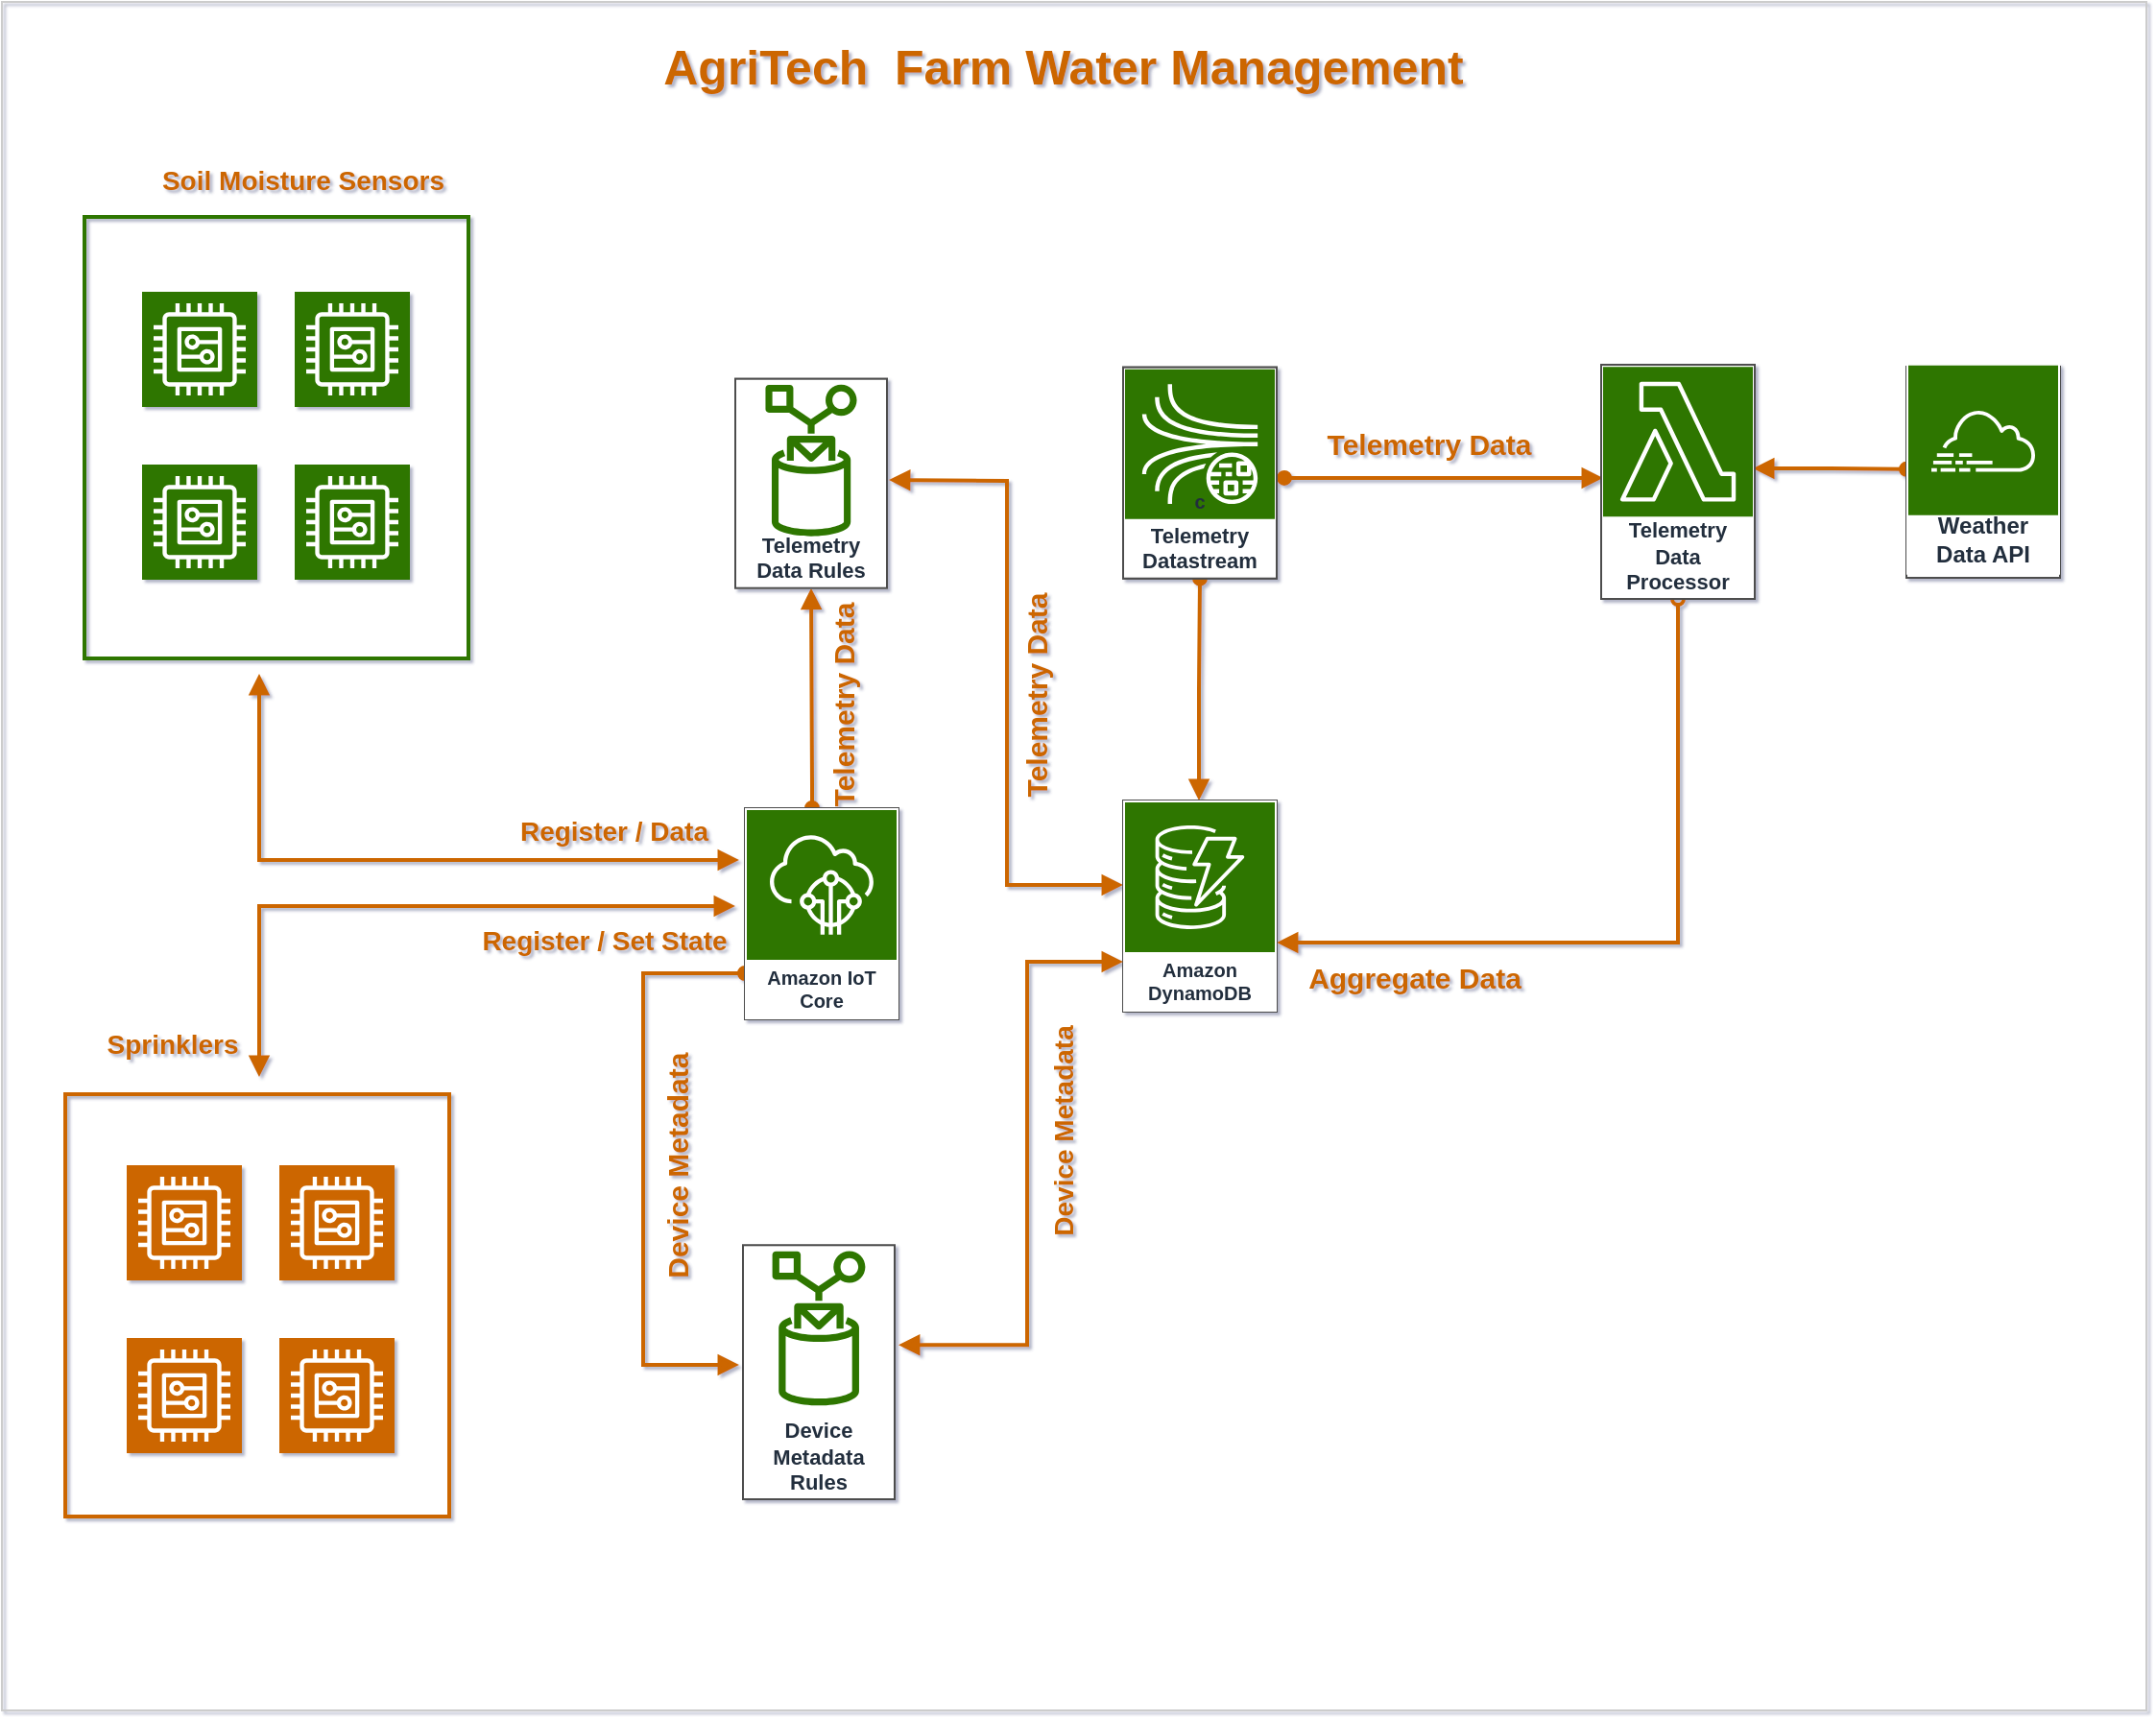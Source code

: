 <mxfile>
    <diagram id="lr-IItDiQEG14OA11sK_" name="Page-1">
        <mxGraphModel dx="1410" dy="996" grid="1" gridSize="10" guides="1" tooltips="1" connect="1" arrows="1" fold="1" page="0" pageScale="1" pageWidth="1100" pageHeight="1700" background="none" math="0" shadow="1">
            <root>
                <mxCell id="0"/>
                <mxCell id="31" value="Untitled Layer" parent="0" visible="0"/>
                <mxCell id="33" value="" style="points=[[0,0,0],[0.25,0,0],[0.5,0,0],[0.75,0,0],[1,0,0],[0,1,0],[0.25,1,0],[0.5,1,0],[0.75,1,0],[1,1,0],[0,0.25,0],[0,0.5,0],[0,0.75,0],[1,0.25,0],[1,0.5,0],[1,0.75,0]];outlineConnect=0;fontColor=#232F3E;gradientColor=#945DF2;gradientDirection=north;fillColor=#5A30B5;strokeColor=#ffffff;dashed=0;verticalLabelPosition=bottom;verticalAlign=top;align=center;html=1;fontSize=12;fontStyle=0;aspect=fixed;shape=mxgraph.aws4.resourceIcon;resIcon=mxgraph.aws4.kinesis_data_streams;rounded=0;" parent="31" vertex="1">
                    <mxGeometry x="1010" y="450" width="78" height="78" as="geometry"/>
                </mxCell>
                <mxCell id="43" value="" style="outlineConnect=0;fontColor=#232F3E;gradientColor=none;fillColor=#3F8624;strokeColor=none;dashed=0;verticalLabelPosition=bottom;verticalAlign=top;align=center;html=1;fontSize=12;fontStyle=0;aspect=fixed;pointerEvents=1;shape=mxgraph.aws4.lambda_function;rounded=0;" parent="31" vertex="1">
                    <mxGeometry x="900" y="612" width="78" height="78" as="geometry"/>
                </mxCell>
                <mxCell id="53" value="Amazon DynamoDB" style="outlineConnect=0;fontColor=#232F3E;gradientColor=none;strokeColor=#ffffff;fillColor=#232F3E;dashed=0;verticalLabelPosition=middle;verticalAlign=bottom;align=center;html=1;whiteSpace=wrap;fontSize=10;fontStyle=1;spacing=3;shape=mxgraph.aws4.productIcon;prIcon=mxgraph.aws4.dynamodb;rounded=0;" parent="31" vertex="1">
                    <mxGeometry x="1120" y="580" width="80" height="110" as="geometry"/>
                </mxCell>
                <mxCell id="62" value="" style="points=[[0,0,0],[0.25,0,0],[0.5,0,0],[0.75,0,0],[1,0,0],[0,1,0],[0.25,1,0],[0.5,1,0],[0.75,1,0],[1,1,0],[0,0.25,0],[0,0.5,0],[0,0.75,0],[1,0.25,0],[1,0.5,0],[1,0.75,0]];outlineConnect=0;fontColor=#232F3E;gradientColor=#4D72F3;gradientDirection=north;fillColor=#3334B9;strokeColor=#ffffff;dashed=0;verticalLabelPosition=bottom;verticalAlign=top;align=center;html=1;fontSize=12;fontStyle=0;aspect=fixed;shape=mxgraph.aws4.resourceIcon;resIcon=mxgraph.aws4.dynamodb;rounded=0;" parent="31" vertex="1">
                    <mxGeometry x="1130" y="460" width="78" height="78" as="geometry"/>
                </mxCell>
                <mxCell id="64" value="" style="points=[[0,0,0],[0.25,0,0],[0.5,0,0],[0.75,0,0],[1,0,0],[0,1,0],[0.25,1,0],[0.5,1,0],[0.75,1,0],[1,1,0],[0,0.25,0],[0,0.5,0],[0,0.75,0],[1,0.25,0],[1,0.5,0],[1,0.75,0]];outlineConnect=0;fontColor=#232F3E;gradientColor=#F78E04;gradientDirection=north;fillColor=#D05C17;strokeColor=#ffffff;dashed=0;verticalLabelPosition=bottom;verticalAlign=top;align=center;html=1;fontSize=12;fontStyle=0;aspect=fixed;shape=mxgraph.aws4.resourceIcon;resIcon=mxgraph.aws4.lambda;rounded=0;" parent="31" vertex="1">
                    <mxGeometry x="910" y="480" width="78" height="78" as="geometry"/>
                </mxCell>
                <mxCell id="65" value="" style="points=[[0,0,0],[0.25,0,0],[0.5,0,0],[0.75,0,0],[1,0,0],[0,1,0],[0.25,1,0],[0.5,1,0],[0.75,1,0],[1,1,0],[0,0.25,0],[0,0.5,0],[0,0.75,0],[1,0.25,0],[1,0.5,0],[1,0.75,0]];outlineConnect=0;fontColor=#232F3E;gradientColor=#60A337;gradientDirection=north;fillColor=#277116;strokeColor=#ffffff;dashed=0;verticalLabelPosition=bottom;verticalAlign=top;align=center;html=1;fontSize=12;fontStyle=0;aspect=fixed;shape=mxgraph.aws4.resourceIcon;resIcon=mxgraph.aws4.iot_core;rounded=0;" parent="31" vertex="1">
                    <mxGeometry x="700" y="469.5" width="78" height="78" as="geometry"/>
                </mxCell>
                <mxCell id="66" value="Amazon IoT Core" style="outlineConnect=0;fontColor=#232F3E;gradientColor=none;strokeColor=#ffffff;fillColor=#232F3E;dashed=0;verticalLabelPosition=middle;verticalAlign=bottom;align=center;html=1;whiteSpace=wrap;fontSize=10;fontStyle=1;spacing=3;shape=mxgraph.aws4.productIcon;prIcon=mxgraph.aws4.iot_core;rounded=0;" parent="31" vertex="1">
                    <mxGeometry x="1020" y="580" width="80" height="110" as="geometry"/>
                </mxCell>
                <mxCell id="68" value="" style="outlineConnect=0;dashed=0;verticalLabelPosition=bottom;verticalAlign=top;align=center;html=1;shape=mxgraph.aws3.mqtt_protocol;fillColor=#5294CF;gradientColor=none;rounded=0;" parent="31" vertex="1">
                    <mxGeometry x="806.5" y="486" width="63" height="66" as="geometry"/>
                </mxCell>
                <mxCell id="69" value="" style="outlineConnect=0;dashed=0;verticalLabelPosition=bottom;verticalAlign=top;align=center;html=1;shape=mxgraph.aws3.generic;fillColor=#5294CF;gradientColor=none;rounded=0;" parent="31" vertex="1">
                    <mxGeometry x="599.5" y="468" width="79.5" height="79.5" as="geometry"/>
                </mxCell>
                <mxCell id="70" value="" style="outlineConnect=0;dashed=0;verticalLabelPosition=bottom;verticalAlign=top;align=center;html=1;shape=mxgraph.aws3.topic;fillColor=#5294CF;gradientColor=none;rounded=0;" parent="31" vertex="1">
                    <mxGeometry x="826" y="618" width="49.5" height="66" as="geometry"/>
                </mxCell>
                <mxCell id="71" value="" style="outlineConnect=0;dashed=0;verticalLabelPosition=bottom;verticalAlign=top;align=center;html=1;shape=mxgraph.aws3.monitoring;fillColor=#759C3E;gradientColor=none;rounded=0;" parent="31" vertex="1">
                    <mxGeometry x="599.5" y="601.25" width="81" height="67.5" as="geometry"/>
                </mxCell>
                <mxCell id="82" value="Generic" style="outlineConnect=0;fontColor=#232F3E;gradientColor=none;strokeColor=#232F3E;fillColor=#ffffff;dashed=0;verticalLabelPosition=bottom;verticalAlign=top;align=center;html=1;fontSize=12;fontStyle=0;aspect=fixed;shape=mxgraph.aws4.resourceIcon;resIcon=mxgraph.aws4.generic;rounded=0;" parent="31" vertex="1">
                    <mxGeometry x="709" y="618" width="60" height="60" as="geometry"/>
                </mxCell>
                <mxCell id="280" value="" style="edgeStyle=orthogonalEdgeStyle;html=1;endArrow=block;elbow=vertical;startArrow=block;startFill=1;endFill=1;strokeColor=#CC6600;rounded=0;strokeWidth=2;" parent="31" edge="1">
                    <mxGeometry width="100" relative="1" as="geometry">
                        <mxPoint x="150" y="-140" as="sourcePoint"/>
                        <mxPoint x="340" y="-111" as="targetPoint"/>
                        <Array as="points">
                            <mxPoint x="150" y="-111"/>
                        </Array>
                    </mxGeometry>
                </mxCell>
                <mxCell id="281" value="Text" style="edgeLabel;html=1;align=center;verticalAlign=middle;resizable=0;points=[];fontColor=none;noLabel=1;rounded=0;" parent="280" vertex="1" connectable="0">
                    <mxGeometry x="0.257" y="-3" relative="1" as="geometry">
                        <mxPoint as="offset"/>
                    </mxGeometry>
                </mxCell>
                <mxCell id="282" value="" style="edgeStyle=orthogonalEdgeStyle;html=1;endArrow=block;elbow=vertical;startArrow=block;startFill=1;endFill=1;strokeColor=#CC6600;rounded=0;fontColor=#009900;entryX=1;entryY=0.5;entryDx=0;entryDy=0;entryPerimeter=0;exitX=1.014;exitY=0.56;exitDx=0;exitDy=0;exitPerimeter=0;strokeWidth=2;" parent="31" edge="1">
                    <mxGeometry width="100" relative="1" as="geometry">
                        <mxPoint x="417.98" y="-311.021" as="sourcePoint"/>
                        <mxPoint x="540" y="-311" as="targetPoint"/>
                    </mxGeometry>
                </mxCell>
                <mxCell id="283" value="" style="edgeStyle=orthogonalEdgeStyle;html=1;endArrow=block;elbow=vertical;startArrow=oval;startFill=1;endFill=1;strokeColor=#CC6600;rounded=0;fontColor=#009900;entryX=0.457;entryY=1.016;entryDx=0;entryDy=0;entryPerimeter=0;exitX=0.5;exitY=0;exitDx=0;exitDy=0;exitPerimeter=0;strokeWidth=2;" parent="31" edge="1">
                    <mxGeometry width="100" relative="1" as="geometry">
                        <mxPoint x="379" y="-142" as="sourcePoint"/>
                        <mxPoint x="378.99" y="-257.98" as="targetPoint"/>
                    </mxGeometry>
                </mxCell>
                <object label="Amazon DynamoDB" id="284">
                    <mxCell style="outlineConnect=0;fontColor=#232F3E;gradientColor=none;strokeColor=#ffffff;fillColor=#2D7600;dashed=0;verticalLabelPosition=middle;verticalAlign=bottom;align=center;html=1;whiteSpace=wrap;fontSize=10;fontStyle=1;spacing=3;shape=mxgraph.aws4.productIcon;prIcon=mxgraph.aws4.dynamodb;rounded=0;" parent="31" vertex="1">
                        <mxGeometry x="540" y="-145" width="80" height="110" as="geometry"/>
                    </mxCell>
                </object>
                <mxCell id="285" value="Amazon IoT Core" style="sketch=0;outlineConnect=0;fontColor=#232F3E;gradientColor=none;strokeColor=#ffffff;fillColor=#2D7600;dashed=0;verticalLabelPosition=middle;verticalAlign=bottom;align=center;html=1;whiteSpace=wrap;fontSize=10;fontStyle=1;spacing=3;shape=mxgraph.aws4.productIcon;prIcon=mxgraph.aws4.iot_core;" parent="31" vertex="1">
                    <mxGeometry x="343" y="-141" width="80" height="110" as="geometry"/>
                </mxCell>
                <mxCell id="286" value="" style="group;strokeColor=#2D7600;fillColor=default;" parent="31" vertex="1" connectable="0">
                    <mxGeometry x="340" y="-370" width="80" height="110" as="geometry"/>
                </mxCell>
                <mxCell id="287" value="Rules" style="whiteSpace=wrap;html=1;labelBackgroundColor=none;labelBorderColor=none;fontSize=11;fontColor=#232F3E;strokeColor=#FFFFFF;fillColor=#FFFFFF;fontStyle=1;verticalAlign=bottom;" parent="286" vertex="1">
                    <mxGeometry width="80" height="110" as="geometry"/>
                </mxCell>
                <mxCell id="288" value="" style="sketch=0;outlineConnect=0;fontColor=#232F3E;gradientColor=none;fillColor=#2D7600;strokeColor=#FFFFFF;dashed=0;verticalLabelPosition=bottom;verticalAlign=bottom;align=center;html=1;fontSize=12;fontStyle=1;pointerEvents=1;shape=mxgraph.aws4.rule;shadow=0;labelBackgroundColor=default;" parent="286" vertex="1">
                    <mxGeometry y="1" width="80" height="80" as="geometry"/>
                </mxCell>
                <mxCell id="289" value="" style="edgeStyle=orthogonalEdgeStyle;html=1;endArrow=oval;elbow=vertical;startArrow=block;startFill=1;endFill=1;strokeColor=#CC6600;rounded=0;fontColor=#009900;entryX=0.457;entryY=1.016;entryDx=0;entryDy=0;entryPerimeter=0;strokeWidth=2;exitX=0.494;exitY=0;exitDx=0;exitDy=0;exitPerimeter=0;" parent="31" source="284" edge="1">
                    <mxGeometry width="100" relative="1" as="geometry">
                        <mxPoint x="580" y="-160" as="sourcePoint"/>
                        <mxPoint x="579.5" y="-260.0" as="targetPoint"/>
                        <Array as="points"/>
                    </mxGeometry>
                </mxCell>
                <mxCell id="290" value="" style="group" parent="31" vertex="1" connectable="0">
                    <mxGeometry x="540" y="-368.65" width="80" height="110" as="geometry"/>
                </mxCell>
                <mxCell id="291" value="Kinesis" style="whiteSpace=wrap;html=1;labelBackgroundColor=none;labelBorderColor=none;fontSize=11;fontColor=#232F3E;strokeColor=#FFFFFF;fillColor=#FFFFFF;fontStyle=1;verticalAlign=bottom;" parent="290" vertex="1">
                    <mxGeometry width="80" height="110" as="geometry"/>
                </mxCell>
                <mxCell id="292" value="c" style="points=[[0,0,0],[0.25,0,0],[0.5,0,0],[0.75,0,0],[1,0,0],[0,1,0],[0.25,1,0],[0.5,1,0],[0.75,1,0],[1,1,0],[0,0.25,0],[0,0.5,0],[0,0.75,0],[1,0.25,0],[1,0.5,0],[1,0.75,0]];outlineConnect=0;fontColor=#232F3E;gradientDirection=north;fillColor=#2D7600;strokeColor=#FFFFFF;dashed=0;verticalLabelPosition=middle;verticalAlign=bottom;align=center;html=1;fontSize=10;fontStyle=1;aspect=fixed;shape=mxgraph.aws4.resourceIcon;resIcon=mxgraph.aws4.kinesis_data_streams;rounded=0;rotation=0;backgroundOutline=0;whiteSpace=wrap;labelBackgroundColor=none;labelBorderColor=none;labelPosition=center;" parent="290" vertex="1">
                    <mxGeometry x="1" y="1" width="78" height="78" as="geometry"/>
                </mxCell>
                <mxCell id="293" value="" style="edgeStyle=orthogonalEdgeStyle;html=1;endArrow=block;elbow=vertical;startArrow=oval;startFill=1;endFill=1;strokeColor=#CC6600;rounded=0;fontColor=#009900;exitX=1.014;exitY=0.56;exitDx=0;exitDy=0;exitPerimeter=0;strokeWidth=2;" parent="31" edge="1">
                    <mxGeometry width="100" relative="1" as="geometry">
                        <mxPoint x="623.98" y="-316.021" as="sourcePoint"/>
                        <mxPoint x="750" y="-316" as="targetPoint"/>
                    </mxGeometry>
                </mxCell>
                <mxCell id="294" style="edgeStyle=none;html=1;fontColor=#FFFFFF;" parent="31" source="303" edge="1">
                    <mxGeometry relative="1" as="geometry">
                        <mxPoint x="750" y="-314.65" as="targetPoint"/>
                        <Array as="points">
                            <mxPoint x="750" y="-315"/>
                        </Array>
                    </mxGeometry>
                </mxCell>
                <mxCell id="295" value="Text" style="text;html=1;resizable=0;autosize=1;align=center;verticalAlign=middle;points=[];fillColor=none;strokeColor=none;rounded=0;fontColor=#FFFFFF;" parent="31" vertex="1">
                    <mxGeometry x="560" y="-90" width="40" height="20" as="geometry"/>
                </mxCell>
                <mxCell id="296" value="Text" style="text;html=1;resizable=0;autosize=1;align=center;verticalAlign=middle;points=[];fillColor=none;strokeColor=none;rounded=0;fontColor=#FFFFFF;" parent="31" vertex="1">
                    <mxGeometry x="560" y="-90" width="40" height="20" as="geometry"/>
                </mxCell>
                <mxCell id="297" value="Telemetry Data" style="rounded=0;whiteSpace=wrap;html=1;fontColor=#FFFFFF;strokeColor=none;fillColor=none;fontStyle=1;fontSize=14;" parent="31" vertex="1">
                    <mxGeometry x="580" y="-220" width="120" height="30" as="geometry"/>
                </mxCell>
                <mxCell id="298" value="" style="endArrow=classic;startArrow=classic;html=1;fontSize=14;fontColor=#FFFFFF;" parent="31" edge="1">
                    <mxGeometry width="50" height="50" relative="1" as="geometry">
                        <mxPoint x="550" y="-50" as="sourcePoint"/>
                        <mxPoint x="600" y="-100" as="targetPoint"/>
                    </mxGeometry>
                </mxCell>
                <mxCell id="299" value="" style="endArrow=classic;startArrow=classic;html=1;fontSize=14;fontColor=#FFFFFF;" parent="31" edge="1">
                    <mxGeometry width="50" height="50" relative="1" as="geometry">
                        <mxPoint x="550" y="-50" as="sourcePoint"/>
                        <mxPoint x="600" y="-100" as="targetPoint"/>
                    </mxGeometry>
                </mxCell>
                <mxCell id="300" value="" style="endArrow=classic;startArrow=classic;html=1;fontSize=14;fontColor=#FFFFFF;" parent="31" edge="1">
                    <mxGeometry width="50" height="50" relative="1" as="geometry">
                        <mxPoint x="550" y="-50" as="sourcePoint"/>
                        <mxPoint x="600" y="-100" as="targetPoint"/>
                    </mxGeometry>
                </mxCell>
                <mxCell id="301" value="" style="edgeStyle=orthogonalEdgeStyle;html=1;endArrow=oval;elbow=vertical;startArrow=block;startFill=1;endFill=0;strokeColor=#CC6600;rounded=0;fontColor=#009900;strokeWidth=2;" parent="31" source="284" edge="1">
                    <mxGeometry width="100" relative="1" as="geometry">
                        <mxPoint x="589.52" y="-135" as="sourcePoint"/>
                        <mxPoint x="790" y="-260" as="targetPoint"/>
                        <Array as="points"/>
                    </mxGeometry>
                </mxCell>
                <mxCell id="302" value="" style="group" parent="31" vertex="1" connectable="0">
                    <mxGeometry x="746" y="-369.65" width="80" height="110" as="geometry"/>
                </mxCell>
                <mxCell id="303" value="Lambda&amp;nbsp;&lt;br&gt;" style="whiteSpace=wrap;html=1;labelBackgroundColor=none;labelBorderColor=none;fontSize=11;fontColor=#232F3E;strokeColor=#FFFFFF;fillColor=#FFFFFF;fontStyle=1;verticalAlign=bottom;" parent="302" vertex="1">
                    <mxGeometry width="80" height="110" as="geometry"/>
                </mxCell>
                <mxCell id="304" value="" style="sketch=0;points=[[0,0,0],[0.25,0,0],[0.5,0,0],[0.75,0,0],[1,0,0],[0,1,0],[0.25,1,0],[0.5,1,0],[0.75,1,0],[1,1,0],[0,0.25,0],[0,0.5,0],[0,0.75,0],[1,0.25,0],[1,0.5,0],[1,0.75,0]];outlineConnect=0;fontColor=#FFFFFF;gradientDirection=north;fillColor=#2D7600;strokeColor=default;dashed=0;verticalLabelPosition=bottom;verticalAlign=bottom;align=center;fontSize=12;fontStyle=0;aspect=fixed;shape=mxgraph.aws4.resourceIcon;resIcon=mxgraph.aws4.lambda;" parent="302" vertex="1">
                    <mxGeometry x="1" y="0.65" width="78" height="78" as="geometry"/>
                </mxCell>
                <mxCell id="1" parent="0"/>
                <mxCell id="83" value="Untitled Layer" parent="0" visible="0"/>
                <mxCell id="17" value="IoT-group" parent="0" visible="0"/>
                <mxCell id="345" value="Background color" parent="0"/>
                <mxCell id="381" value="" style="whiteSpace=wrap;html=1;shadow=0;fillColor=none;strokeColor=#CCCCCC;fontColor=#333333;" parent="345" vertex="1">
                    <mxGeometry x="-54" y="-80" width="1117" height="890" as="geometry"/>
                </mxCell>
                <object label="sensor-group" id="85">
                    <mxCell parent="0"/>
                </object>
                <mxCell id="102" value="" style="rounded=0;arcSize=10;strokeColor=#2D7600;fillColor=none;gradientColor=none;strokeWidth=2;fontColor=none;noLabel=1;" parent="85" vertex="1">
                    <mxGeometry x="-11" y="32" width="200" height="230" as="geometry"/>
                </mxCell>
                <mxCell id="97" value="sensors" parent="0"/>
                <mxCell id="103" value="Generic" style="outlineConnect=0;strokeColor=#FFFFFF;fillColor=#2D7600;dashed=0;verticalLabelPosition=bottom;verticalAlign=top;align=center;html=1;fontSize=12;fontStyle=0;aspect=fixed;shape=mxgraph.aws4.resourceIcon;resIcon=mxgraph.aws4.generic;rounded=0;fontColor=none;noLabel=1;" parent="97" vertex="1">
                    <mxGeometry x="19" y="71" width="60" height="60" as="geometry"/>
                </mxCell>
                <mxCell id="104" value="Generic" style="outlineConnect=0;strokeColor=#FFFFFF;fillColor=#2D7600;dashed=0;verticalLabelPosition=bottom;verticalAlign=top;align=center;html=1;fontSize=12;fontStyle=0;aspect=fixed;shape=mxgraph.aws4.resourceIcon;resIcon=mxgraph.aws4.generic;rounded=0;fontColor=none;noLabel=1;" parent="97" vertex="1">
                    <mxGeometry x="19" y="161" width="60" height="60" as="geometry"/>
                </mxCell>
                <mxCell id="105" value="Generic" style="outlineConnect=0;strokeColor=#FFFFFF;fillColor=#2D7600;dashed=0;verticalLabelPosition=bottom;verticalAlign=top;align=center;html=1;fontSize=12;fontStyle=0;aspect=fixed;shape=mxgraph.aws4.resourceIcon;resIcon=mxgraph.aws4.generic;rounded=0;fontColor=none;noLabel=1;" parent="97" vertex="1">
                    <mxGeometry x="98.5" y="71" width="60" height="60" as="geometry"/>
                </mxCell>
                <mxCell id="106" value="Generic" style="outlineConnect=0;strokeColor=#FFFFFF;fillColor=#2D7600;dashed=0;verticalLabelPosition=bottom;verticalAlign=top;align=center;html=1;fontSize=12;fontStyle=0;aspect=fixed;shape=mxgraph.aws4.resourceIcon;resIcon=mxgraph.aws4.generic;rounded=0;fontColor=none;noLabel=1;" parent="97" vertex="1">
                    <mxGeometry x="98.5" y="161" width="60" height="60" as="geometry"/>
                </mxCell>
                <mxCell id="108" value="actuators-group" parent="0"/>
                <mxCell id="180" value="Generic group" style="fillColor=none;strokeColor=#CC6600;verticalAlign=middle;fontStyle=0;fontColor=none;rounded=0;strokeWidth=2;noLabel=1;" parent="108" vertex="1">
                    <mxGeometry x="-21" y="489" width="200" height="220" as="geometry"/>
                </mxCell>
                <mxCell id="320" value="Sprinklers" style="rounded=0;whiteSpace=wrap;html=1;fontColor=#CC6600;strokeColor=none;fillColor=none;fontStyle=1;fontSize=14;" parent="108" vertex="1">
                    <mxGeometry x="-25" y="448" width="120" height="30" as="geometry"/>
                </mxCell>
                <object label="actuators" id="119">
                    <mxCell parent="0"/>
                </object>
                <mxCell id="439" value="Generic" style="outlineConnect=0;strokeColor=#FFFFFF;fillColor=#CC6600;dashed=0;verticalLabelPosition=bottom;verticalAlign=top;align=center;html=1;fontSize=12;fontStyle=0;aspect=fixed;shape=mxgraph.aws4.resourceIcon;resIcon=mxgraph.aws4.generic;rounded=0;fontColor=none;noLabel=1;" parent="119" vertex="1">
                    <mxGeometry x="11" y="526" width="60" height="60" as="geometry"/>
                </mxCell>
                <mxCell id="440" value="Generic" style="outlineConnect=0;strokeColor=#FFFFFF;fillColor=#CC6600;dashed=0;verticalLabelPosition=bottom;verticalAlign=top;align=center;html=1;fontSize=12;fontStyle=0;aspect=fixed;shape=mxgraph.aws4.resourceIcon;resIcon=mxgraph.aws4.generic;rounded=0;fontColor=none;noLabel=1;" parent="119" vertex="1">
                    <mxGeometry x="11" y="616" width="60" height="60" as="geometry"/>
                </mxCell>
                <mxCell id="441" value="Generic" style="outlineConnect=0;strokeColor=#FFFFFF;fillColor=#CC6600;dashed=0;verticalLabelPosition=bottom;verticalAlign=top;align=center;html=1;fontSize=12;fontStyle=0;aspect=fixed;shape=mxgraph.aws4.resourceIcon;resIcon=mxgraph.aws4.generic;rounded=0;fontColor=none;noLabel=1;" parent="119" vertex="1">
                    <mxGeometry x="90.5" y="526" width="60" height="60" as="geometry"/>
                </mxCell>
                <mxCell id="442" value="Generic" style="outlineConnect=0;strokeColor=#FFFFFF;fillColor=#CC6600;dashed=0;verticalLabelPosition=bottom;verticalAlign=top;align=center;html=1;fontSize=12;fontStyle=0;aspect=fixed;shape=mxgraph.aws4.resourceIcon;resIcon=mxgraph.aws4.generic;rounded=0;fontColor=none;noLabel=1;" parent="119" vertex="1">
                    <mxGeometry x="90.5" y="616" width="60" height="60" as="geometry"/>
                </mxCell>
                <mxCell id="163" value="IoTCore" parent="0"/>
                <mxCell id="418" value="" style="edgeStyle=orthogonalEdgeStyle;html=1;endArrow=oval;elbow=vertical;startArrow=block;startFill=1;endFill=1;strokeColor=#CC6600;rounded=0;fontColor=#009900;strokeWidth=2;" parent="163" target="202" edge="1">
                    <mxGeometry width="100" relative="1" as="geometry">
                        <mxPoint x="330" y="630" as="sourcePoint"/>
                        <mxPoint x="320" y="426" as="targetPoint"/>
                        <Array as="points">
                            <mxPoint x="280" y="630"/>
                            <mxPoint x="280" y="426"/>
                        </Array>
                    </mxGeometry>
                </mxCell>
                <mxCell id="408" value="" style="edgeStyle=orthogonalEdgeStyle;html=1;endArrow=oval;elbow=vertical;startArrow=block;startFill=1;endFill=1;strokeColor=#CC6600;rounded=0;fontColor=#009900;strokeWidth=2;exitX=0.988;exitY=0.443;exitDx=0;exitDy=0;exitPerimeter=0;" parent="163" source="324" target="407" edge="1">
                    <mxGeometry width="100" relative="1" as="geometry">
                        <mxPoint x="900" y="196.35" as="sourcePoint"/>
                        <mxPoint x="900" y="116.35" as="targetPoint"/>
                        <Array as="points"/>
                    </mxGeometry>
                </mxCell>
                <mxCell id="185" value="" style="edgeStyle=orthogonalEdgeStyle;html=1;endArrow=block;elbow=vertical;startArrow=block;startFill=1;endFill=1;strokeColor=#CC6600;rounded=0;strokeWidth=2;" parent="163" edge="1">
                    <mxGeometry width="100" relative="1" as="geometry">
                        <mxPoint x="80" y="270" as="sourcePoint"/>
                        <mxPoint x="330" y="367" as="targetPoint"/>
                        <Array as="points">
                            <mxPoint x="80" y="367"/>
                        </Array>
                    </mxGeometry>
                </mxCell>
                <mxCell id="186" value="Text" style="edgeLabel;html=1;align=center;verticalAlign=middle;resizable=0;points=[];fontColor=none;noLabel=1;rounded=0;" parent="185" vertex="1" connectable="0">
                    <mxGeometry x="0.257" y="-3" relative="1" as="geometry">
                        <mxPoint y="11" as="offset"/>
                    </mxGeometry>
                </mxCell>
                <mxCell id="190" value="" style="edgeStyle=orthogonalEdgeStyle;html=1;endArrow=block;elbow=vertical;startArrow=block;startFill=1;endFill=1;strokeColor=#CC6600;rounded=0;fontColor=#009900;fillColor=#60a917;strokeWidth=2;" parent="163" edge="1">
                    <mxGeometry width="100" relative="1" as="geometry">
                        <mxPoint x="80" y="480" as="sourcePoint"/>
                        <mxPoint x="328" y="391" as="targetPoint"/>
                        <Array as="points">
                            <mxPoint x="80" y="391"/>
                        </Array>
                    </mxGeometry>
                </mxCell>
                <mxCell id="197" value="" style="edgeStyle=orthogonalEdgeStyle;html=1;endArrow=block;elbow=vertical;startArrow=block;startFill=1;endFill=1;strokeColor=#CC6600;rounded=0;fontColor=#009900;entryX=0;entryY=0.4;entryDx=0;entryDy=0;entryPerimeter=0;exitX=1.014;exitY=0.56;exitDx=0;exitDy=0;exitPerimeter=0;strokeWidth=2;" parent="163" edge="1" target="201">
                    <mxGeometry width="100" relative="1" as="geometry">
                        <mxPoint x="407.98" y="168.979" as="sourcePoint"/>
                        <mxPoint x="530" y="169" as="targetPoint"/>
                    </mxGeometry>
                </mxCell>
                <mxCell id="198" value="" style="edgeStyle=orthogonalEdgeStyle;html=1;endArrow=block;elbow=vertical;startArrow=oval;startFill=1;endFill=1;strokeColor=#CC6600;rounded=0;fontColor=#009900;strokeWidth=2;entryX=0.5;entryY=1;entryDx=0;entryDy=0;" parent="163" target="338" edge="1">
                    <mxGeometry width="100" relative="1" as="geometry">
                        <mxPoint x="368" y="340" as="sourcePoint"/>
                        <mxPoint x="369" y="270" as="targetPoint"/>
                        <Array as="points">
                            <mxPoint x="368" y="328"/>
                            <mxPoint x="368" y="279"/>
                        </Array>
                    </mxGeometry>
                </mxCell>
                <mxCell id="215" value="" style="edgeStyle=orthogonalEdgeStyle;html=1;endArrow=oval;elbow=vertical;startArrow=block;startFill=1;endFill=1;strokeColor=#CC6600;rounded=0;fontColor=#009900;entryX=0.5;entryY=1;entryDx=0;entryDy=0;strokeWidth=2;exitX=0.494;exitY=0;exitDx=0;exitDy=0;exitPerimeter=0;" parent="163" source="201" target="210" edge="1">
                    <mxGeometry width="100" relative="1" as="geometry">
                        <mxPoint x="570" y="310" as="sourcePoint"/>
                        <mxPoint x="569.5" y="210.0" as="targetPoint"/>
                        <Array as="points"/>
                    </mxGeometry>
                </mxCell>
                <mxCell id="230" value="" style="edgeStyle=orthogonalEdgeStyle;html=1;endArrow=block;elbow=vertical;startArrow=oval;startFill=1;endFill=1;strokeColor=#CC6600;rounded=0;fontColor=#009900;exitX=1.014;exitY=0.56;exitDx=0;exitDy=0;exitPerimeter=0;strokeWidth=2;" parent="163" edge="1">
                    <mxGeometry width="100" relative="1" as="geometry">
                        <mxPoint x="613.98" y="167.979" as="sourcePoint"/>
                        <mxPoint x="780" y="168" as="targetPoint"/>
                    </mxGeometry>
                </mxCell>
                <mxCell id="235" value="Telemetry Data" style="rounded=0;whiteSpace=wrap;html=1;fontColor=#CC6600;strokeColor=none;fillColor=none;fontStyle=1;fontSize=15;rotation=-90;" parent="163" vertex="1">
                    <mxGeometry x="425" y="266" width="119" height="30" as="geometry"/>
                </mxCell>
                <mxCell id="240" value="" style="edgeStyle=orthogonalEdgeStyle;html=1;endArrow=oval;elbow=vertical;startArrow=block;startFill=1;endFill=0;strokeColor=#CC6600;rounded=0;fontColor=#009900;strokeWidth=2;entryX=0.5;entryY=1;entryDx=0;entryDy=0;" parent="163" source="201" target="324" edge="1">
                    <mxGeometry width="100" relative="1" as="geometry">
                        <mxPoint x="579.52" y="335" as="sourcePoint"/>
                        <mxPoint x="780" y="210" as="targetPoint"/>
                        <Array as="points">
                            <mxPoint x="819" y="410"/>
                        </Array>
                    </mxGeometry>
                </mxCell>
                <mxCell id="306" value="Aggregate Data" style="rounded=0;whiteSpace=wrap;html=1;fontColor=#CC6600;strokeColor=none;fillColor=none;fontStyle=1;fontSize=15;" parent="163" vertex="1">
                    <mxGeometry x="622" y="413" width="120" height="30" as="geometry"/>
                </mxCell>
                <mxCell id="319" value="Soil Moisture Sensors" style="rounded=0;whiteSpace=wrap;html=1;fontColor=#CC6600;strokeColor=none;fillColor=none;fontStyle=1;fontSize=14;" parent="163" vertex="1">
                    <mxGeometry x="18" y="-2" width="170" height="30" as="geometry"/>
                </mxCell>
                <mxCell id="326" value="" style="group" parent="163" vertex="1" connectable="0">
                    <mxGeometry x="779" y="109" width="80" height="122" as="geometry"/>
                </mxCell>
                <mxCell id="323" value="" style="group;strokeColor=#FFFFFF;container=0;" parent="326" vertex="1" connectable="0">
                    <mxGeometry width="80" height="122" as="geometry"/>
                </mxCell>
                <mxCell id="324" value="Telemetry Data Processor" style="whiteSpace=wrap;html=1;labelBackgroundColor=none;labelBorderColor=none;fontSize=11;fontColor=#232F3E;strokeColor=#4D4D4D;fillColor=#FFFFFF;fontStyle=1;verticalAlign=bottom;backgroundOutline=1;" parent="326" vertex="1">
                    <mxGeometry width="80" height="122" as="geometry"/>
                </mxCell>
                <mxCell id="325" value="" style="sketch=0;points=[[0,0,0],[0.25,0,0],[0.5,0,0],[0.75,0,0],[1,0,0],[0,1,0],[0.25,1,0],[0.5,1,0],[0.75,1,0],[1,1,0],[0,0.25,0],[0,0.5,0],[0,0.75,0],[1,0.25,0],[1,0.5,0],[1,0.75,0]];outlineConnect=0;fontColor=#FFFFFF;gradientDirection=north;fillColor=#2D7600;strokeColor=#FFFFFF;dashed=0;verticalLabelPosition=bottom;verticalAlign=bottom;align=center;fontSize=12;fontStyle=0;aspect=fixed;shape=mxgraph.aws4.resourceIcon;resIcon=mxgraph.aws4.lambda;" parent="326" vertex="1">
                    <mxGeometry x="1" y="1.109" width="78" height="78" as="geometry"/>
                </mxCell>
                <mxCell id="331" value="" style="group" parent="163" vertex="1" connectable="0">
                    <mxGeometry x="530" y="336" width="80" height="110" as="geometry"/>
                </mxCell>
                <mxCell id="327" value="" style="group" parent="331" vertex="1" connectable="0">
                    <mxGeometry width="80" height="110" as="geometry"/>
                </mxCell>
                <mxCell id="328" value="" style="group;strokeColor=#FFFFFF;container=0;" parent="327" vertex="1" connectable="0">
                    <mxGeometry width="80" height="110" as="geometry"/>
                </mxCell>
                <mxCell id="329" value="" style="whiteSpace=wrap;html=1;labelBackgroundColor=none;labelBorderColor=none;fontSize=11;fontColor=#232F3E;strokeColor=#4D4D4D;fillColor=#FFFFFF;fontStyle=1;verticalAlign=bottom;backgroundOutline=1;" parent="327" vertex="1">
                    <mxGeometry width="80" height="110" as="geometry"/>
                </mxCell>
                <object label="Amazon DynamoDB" id="201">
                    <mxCell style="outlineConnect=0;fontColor=#232F3E;gradientColor=none;strokeColor=#FFFFFF;fillColor=#2D7600;dashed=0;verticalLabelPosition=middle;verticalAlign=bottom;align=center;html=1;whiteSpace=wrap;fontSize=10;fontStyle=1;spacing=3;shape=mxgraph.aws4.productIcon;prIcon=mxgraph.aws4.dynamodb;rounded=0;" parent="331" vertex="1">
                        <mxGeometry width="80" height="110" as="geometry"/>
                    </mxCell>
                </object>
                <mxCell id="342" value="" style="group" parent="163" vertex="1" connectable="0">
                    <mxGeometry x="530" y="110.35" width="80" height="110" as="geometry"/>
                </mxCell>
                <mxCell id="227" value="" style="group;strokeColor=#4D4D4D;container=0;" parent="342" vertex="1" connectable="0">
                    <mxGeometry width="80" height="110" as="geometry"/>
                </mxCell>
                <mxCell id="210" value="Telemetry Datastream" style="whiteSpace=wrap;html=1;labelBackgroundColor=none;labelBorderColor=none;fontSize=11;fontColor=#232F3E;strokeColor=#4D4D4D;fillColor=#FFFFFF;fontStyle=1;verticalAlign=bottom;" parent="342" vertex="1">
                    <mxGeometry width="80" height="110" as="geometry"/>
                </mxCell>
                <mxCell id="205" value="c" style="points=[[0,0,0],[0.25,0,0],[0.5,0,0],[0.75,0,0],[1,0,0],[0,1,0],[0.25,1,0],[0.5,1,0],[0.75,1,0],[1,1,0],[0,0.25,0],[0,0.5,0],[0,0.75,0],[1,0.25,0],[1,0.5,0],[1,0.75,0]];outlineConnect=0;fontColor=#232F3E;gradientDirection=north;fillColor=#2D7600;strokeColor=#FFFFFF;dashed=0;verticalLabelPosition=middle;verticalAlign=bottom;align=center;html=1;fontSize=10;fontStyle=1;aspect=fixed;shape=mxgraph.aws4.resourceIcon;resIcon=mxgraph.aws4.kinesis_data_streams;rounded=0;rotation=0;backgroundOutline=0;whiteSpace=wrap;labelBackgroundColor=none;labelBorderColor=none;labelPosition=center;" parent="342" vertex="1">
                    <mxGeometry x="1" y="1" width="78" height="78" as="geometry"/>
                </mxCell>
                <mxCell id="336" value="" style="group;strokeColor=#4D4D4D;" parent="163" vertex="1" connectable="0">
                    <mxGeometry x="328" y="116.35" width="79" height="109" as="geometry"/>
                </mxCell>
                <mxCell id="337" value="" style="group;strokeColor=#FFFFFF;container=0;" parent="336" vertex="1" connectable="0">
                    <mxGeometry width="79" height="109" as="geometry"/>
                </mxCell>
                <mxCell id="338" value="Telemetry Data Rules" style="whiteSpace=wrap;html=1;labelBackgroundColor=none;labelBorderColor=none;fontSize=11;fontColor=#232F3E;strokeColor=#4D4D4D;fillColor=#FFFFFF;fontStyle=1;verticalAlign=bottom;backgroundOutline=1;" parent="336" vertex="1">
                    <mxGeometry width="79" height="109" as="geometry"/>
                </mxCell>
                <mxCell id="212" value="" style="sketch=0;outlineConnect=0;fontColor=#232F3E;gradientColor=none;fillColor=#2D7600;strokeColor=#FFFFFF;dashed=0;verticalLabelPosition=bottom;verticalAlign=bottom;align=center;html=1;fontSize=12;fontStyle=1;pointerEvents=1;shape=mxgraph.aws4.rule;shadow=0;labelBackgroundColor=default;" parent="336" vertex="1">
                    <mxGeometry y="3" width="79" height="79" as="geometry"/>
                </mxCell>
                <mxCell id="399" value="Register / Data" style="rounded=0;whiteSpace=wrap;html=1;fontColor=#CC6600;strokeColor=none;fillColor=none;fontStyle=1;fontSize=14;" parent="163" vertex="1">
                    <mxGeometry x="205" y="337" width="120" height="30" as="geometry"/>
                </mxCell>
                <mxCell id="335" value="" style="group" parent="163" vertex="1" connectable="0">
                    <mxGeometry x="333" y="340" width="80" height="110" as="geometry"/>
                </mxCell>
                <mxCell id="332" value="" style="group" parent="335" vertex="1" connectable="0">
                    <mxGeometry width="80" height="110" as="geometry"/>
                </mxCell>
                <mxCell id="333" value="" style="group;strokeColor=#FFFFFF;container=0;" parent="332" vertex="1" connectable="0">
                    <mxGeometry width="80" height="110" as="geometry"/>
                </mxCell>
                <mxCell id="334" value="" style="whiteSpace=wrap;html=1;labelBackgroundColor=none;labelBorderColor=none;fontSize=11;fontColor=#232F3E;strokeColor=#4D4D4D;fillColor=#FFFFFF;fontStyle=1;verticalAlign=bottom;backgroundOutline=1;" parent="332" vertex="1">
                    <mxGeometry width="80" height="110" as="geometry"/>
                </mxCell>
                <mxCell id="202" value="Amazon IoT Core" style="sketch=0;outlineConnect=0;fontColor=#232F3E;gradientColor=none;strokeColor=#ffffff;fillColor=#2D7600;dashed=0;verticalLabelPosition=middle;verticalAlign=bottom;align=center;html=1;whiteSpace=wrap;fontSize=10;fontStyle=1;spacing=3;shape=mxgraph.aws4.productIcon;prIcon=mxgraph.aws4.iot_core;" parent="335" vertex="1">
                    <mxGeometry width="80" height="110" as="geometry"/>
                </mxCell>
                <mxCell id="402" value="Device Metadata" style="rounded=0;whiteSpace=wrap;html=1;fontColor=#CC6600;strokeColor=none;fillColor=none;fontStyle=1;fontSize=15;rotation=-90;" parent="163" vertex="1">
                    <mxGeometry x="232" y="510" width="131" height="32.17" as="geometry"/>
                </mxCell>
                <mxCell id="403" value="Telemetry Data" style="rounded=0;whiteSpace=wrap;html=1;fontColor=#CC6600;strokeColor=none;fillColor=none;fontStyle=1;fontSize=15;rotation=-90;" parent="163" vertex="1">
                    <mxGeometry x="324" y="271" width="120" height="30" as="geometry"/>
                </mxCell>
                <mxCell id="409" value="" style="group;strokeColor=#4D4D4D;fontSize=12;" parent="163" vertex="1" connectable="0">
                    <mxGeometry x="332" y="567.65" width="79" height="132.35" as="geometry"/>
                </mxCell>
                <mxCell id="410" value="" style="group;strokeColor=#FFFFFF;container=0;" parent="409" vertex="1" connectable="0">
                    <mxGeometry width="79" height="110.97" as="geometry"/>
                </mxCell>
                <mxCell id="411" value="Device Metadata Rules" style="whiteSpace=wrap;html=1;labelBackgroundColor=none;labelBorderColor=none;fontSize=11;fontColor=#232F3E;strokeColor=#4D4D4D;fillColor=#FFFFFF;fontStyle=1;verticalAlign=bottom;backgroundOutline=1;" parent="409" vertex="1">
                    <mxGeometry width="79" height="132.35" as="geometry"/>
                </mxCell>
                <mxCell id="412" value="" style="sketch=0;outlineConnect=0;fontColor=#232F3E;gradientColor=none;fillColor=#2D7600;strokeColor=#FFFFFF;dashed=0;verticalLabelPosition=bottom;verticalAlign=bottom;align=center;html=1;fontSize=12;fontStyle=1;pointerEvents=1;shape=mxgraph.aws4.rule;shadow=0;labelBackgroundColor=default;" parent="409" vertex="1">
                    <mxGeometry y="3.054" width="79" height="80.428" as="geometry"/>
                </mxCell>
                <mxCell id="417" value="" style="edgeStyle=orthogonalEdgeStyle;html=1;endArrow=block;elbow=vertical;startArrow=block;startFill=1;endFill=1;strokeColor=#CC6600;rounded=0;fontColor=#009900;exitX=1.014;exitY=0.56;exitDx=0;exitDy=0;exitPerimeter=0;strokeWidth=2;" parent="163" edge="1">
                    <mxGeometry width="100" relative="1" as="geometry">
                        <mxPoint x="412.98" y="619.629" as="sourcePoint"/>
                        <mxPoint x="530" y="420" as="targetPoint"/>
                        <Array as="points">
                            <mxPoint x="480" y="620"/>
                            <mxPoint x="480" y="420"/>
                        </Array>
                    </mxGeometry>
                </mxCell>
                <mxCell id="421" value="Device Metadata" style="rounded=0;whiteSpace=wrap;html=1;fontColor=#CC6600;strokeColor=none;fillColor=none;fontStyle=1;fontSize=14;rotation=-90;" parent="163" vertex="1">
                    <mxGeometry x="439" y="493" width="120" height="30" as="geometry"/>
                </mxCell>
                <mxCell id="422" value="Register / Set State" style="rounded=0;whiteSpace=wrap;html=1;fontColor=#CC6600;strokeColor=none;fillColor=none;fontStyle=1;fontSize=14;" parent="163" vertex="1">
                    <mxGeometry x="190" y="394" width="140" height="30" as="geometry"/>
                </mxCell>
                <mxCell id="438" value="" style="group" parent="163" vertex="1" connectable="0">
                    <mxGeometry x="938" y="108.35" width="80" height="111.65" as="geometry"/>
                </mxCell>
                <mxCell id="434" value="" style="group" parent="438" vertex="1" connectable="0">
                    <mxGeometry y="1.65" width="80" height="110" as="geometry"/>
                </mxCell>
                <mxCell id="435" value="" style="group;strokeColor=#FFFFFF;container=0;" parent="434" vertex="1" connectable="0">
                    <mxGeometry width="80" height="110" as="geometry"/>
                </mxCell>
                <mxCell id="436" value="" style="whiteSpace=wrap;html=1;labelBackgroundColor=none;labelBorderColor=none;fontSize=11;fontColor=#232F3E;strokeColor=#4D4D4D;fillColor=#FFFFFF;fontStyle=1;verticalAlign=bottom;backgroundOutline=1;" parent="434" vertex="1">
                    <mxGeometry width="80" height="110" as="geometry"/>
                </mxCell>
                <mxCell id="407" value="Weather Data API" style="sketch=0;outlineConnect=0;fontColor=#232F3E;gradientColor=none;strokeColor=#ffffff;fillColor=#2D7600;dashed=0;verticalLabelPosition=middle;verticalAlign=bottom;align=center;html=1;whiteSpace=wrap;fontSize=12;fontStyle=1;spacing=3;shape=mxgraph.aws4.productIcon;prIcon=mxgraph.aws4.cloudtrail;shadow=0;" parent="438" vertex="1">
                    <mxGeometry width="80" height="110" as="geometry"/>
                </mxCell>
                <mxCell id="443" value="AgriTech&amp;nbsp; Farm Water Management" style="rounded=0;whiteSpace=wrap;html=1;fontColor=#CC6600;strokeColor=none;fillColor=none;fontStyle=1;fontSize=25;" parent="163" vertex="1">
                    <mxGeometry x="274" y="-62" width="450" height="30" as="geometry"/>
                </mxCell>
                <mxCell id="446" value="Telemetry Data" style="rounded=0;whiteSpace=wrap;html=1;fontColor=#CC6600;strokeColor=none;fillColor=none;fontStyle=1;fontSize=15;rotation=0;" vertex="1" parent="163">
                    <mxGeometry x="630" y="135" width="119" height="30" as="geometry"/>
                </mxCell>
                <mxCell id="311" value="Analytics" parent="0" visible="0"/>
                <mxCell id="312" value="" style="group" parent="311" vertex="1" connectable="0">
                    <mxGeometry x="750" y="470" width="80" height="110" as="geometry"/>
                </mxCell>
                <mxCell id="313" value="Analytics" style="whiteSpace=wrap;html=1;labelBackgroundColor=none;labelBorderColor=none;fontSize=11;fontColor=#232F3E;strokeColor=#FFFFFF;fillColor=#FFFFFF;fontStyle=1;verticalAlign=bottom;" parent="312" vertex="1">
                    <mxGeometry width="80" height="110" as="geometry"/>
                </mxCell>
                <mxCell id="314" value="" style="sketch=0;points=[[0,0,0],[0.25,0,0],[0.5,0,0],[0.75,0,0],[1,0,0],[0,1,0],[0.25,1,0],[0.5,1,0],[0.75,1,0],[1,1,0],[0,0.25,0],[0,0.5,0],[0,0.75,0],[1,0.25,0],[1,0.5,0],[1,0.75,0]];outlineConnect=0;fontColor=#232F3E;gradientColor=#60A337;gradientDirection=north;fillColor=#277116;strokeColor=#ffffff;dashed=0;verticalLabelPosition=bottom;verticalAlign=top;align=center;html=1;fontSize=12;fontStyle=0;aspect=fixed;shape=mxgraph.aws4.resourceIcon;resIcon=mxgraph.aws4.iot_analytics;" parent="312" vertex="1">
                    <mxGeometry x="1" y="1.0" width="78" height="78" as="geometry"/>
                </mxCell>
                <mxCell id="316" value="" style="edgeStyle=orthogonalEdgeStyle;html=1;endArrow=block;elbow=vertical;startArrow=oval;startFill=1;endFill=1;strokeColor=#CC6600;rounded=0;fontColor=#009900;strokeWidth=2;entryX=0.013;entryY=0.618;entryDx=0;entryDy=0;entryPerimeter=0;" parent="311" target="313" edge="1">
                    <mxGeometry width="100" relative="1" as="geometry">
                        <mxPoint x="570" y="440" as="sourcePoint"/>
                        <mxPoint x="750" y="224" as="targetPoint"/>
                        <Array as="points">
                            <mxPoint x="570" y="538"/>
                        </Array>
                    </mxGeometry>
                </mxCell>
            </root>
        </mxGraphModel>
    </diagram>
</mxfile>
